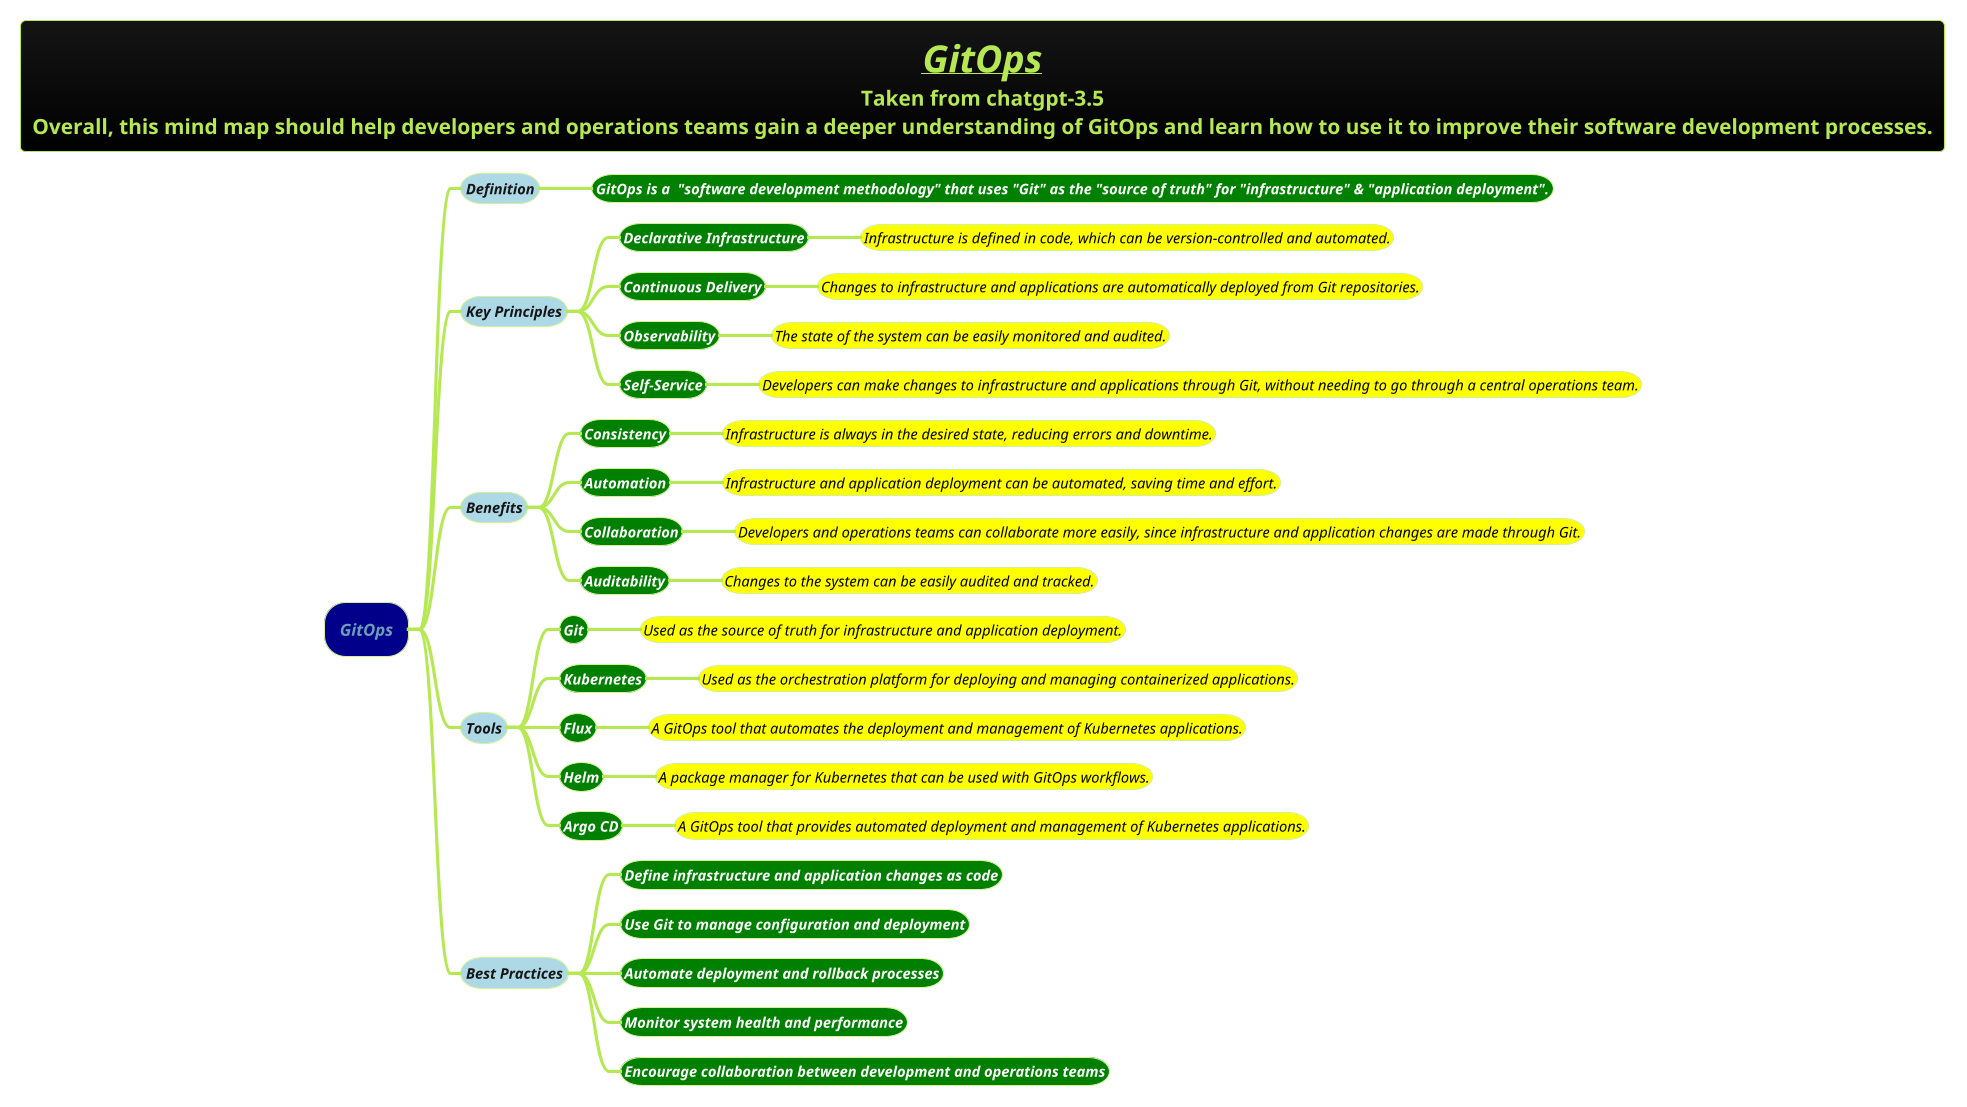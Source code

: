 @startmindmap
title =<i><b><u>GitOps \nTaken from chatgpt-3.5\nOverall, this mind map should help developers and operations teams gain a deeper understanding of GitOps and learn how to use it to improve their software development processes.
!theme hacker

*[#darkblue] <i>GitOps
**[#lightblue] <i><color #blac><size:14>Definition
***[#green] <b><i><color #white><size:14>GitOps is a  "software development methodology" that uses "Git" as the "source of truth" for "infrastructure" & "application deployment".
**[#lightblue] <i><color #blac><size:14>Key Principles
***[#green] <b><i><color #white><size:14>Declarative Infrastructure
****[#yellow] <i><color #black><size:14>Infrastructure is defined in code, which can be version-controlled and automated.
***[#green] <b><i><color #white><size:14>Continuous Delivery
****[#yellow] <i><color #black><size:14>Changes to infrastructure and applications are automatically deployed from Git repositories.
***[#green] <b><i><color #white><size:14>Observability
****[#yellow] <i><color #black><size:14>The state of the system can be easily monitored and audited.
***[#green] <b><i><color #white><size:14>Self-Service
****[#yellow] <i><color #black><size:14>Developers can make changes to infrastructure and applications through Git, without needing to go through a central operations team.
**[#lightblue] <i><color #blac><size:14>Benefits
***[#green] <b><i><color #white><size:14>Consistency
****[#yellow] <i><color #black><size:14>Infrastructure is always in the desired state, reducing errors and downtime.
***[#green] <b><i><color #white><size:14>Automation
****[#yellow] <i><color #black><size:14>Infrastructure and application deployment can be automated, saving time and effort.
***[#green] <b><i><color #white><size:14>Collaboration
****[#yellow] <i><color #black><size:14>Developers and operations teams can collaborate more easily, since infrastructure and application changes are made through Git.
***[#green] <b><i><color #white><size:14>Auditability
****[#yellow] <i><color #black><size:14>Changes to the system can be easily audited and tracked.
**[#lightblue] <i><color #blac><size:14>Tools
***[#green] <b><i><color #white><size:14>Git
****[#yellow] <i><color #black><size:14>Used as the source of truth for infrastructure and application deployment.
***[#green] <b><i><color #white><size:14>Kubernetes
****[#yellow] <i><color #black><size:14>Used as the orchestration platform for deploying and managing containerized applications.
***[#green] <b><i><color #white><size:14>Flux
****[#yellow] <i><color #black><size:14>A GitOps tool that automates the deployment and management of Kubernetes applications.
***[#green] <b><i><color #white><size:14>Helm
****[#yellow] <i><color #black><size:14>A package manager for Kubernetes that can be used with GitOps workflows.
***[#green] <b><i><color #white><size:14>Argo CD
****[#yellow] <i><color #black><size:14>A GitOps tool that provides automated deployment and management of Kubernetes applications.
**[#lightblue] <i><color #blac><size:14>Best Practices
***[#green] <b><i><color #white><size:14>Define infrastructure and application changes as code
***[#green] <b><i><color #white><size:14>Use Git to manage configuration and deployment
***[#green] <b><i><color #white><size:14>Automate deployment and rollback processes
***[#green] <b><i><color #white><size:14>Monitor system health and performance
***[#green] <b><i><color #white><size:14>Encourage collaboration between development and operations teams
@endmindmap

